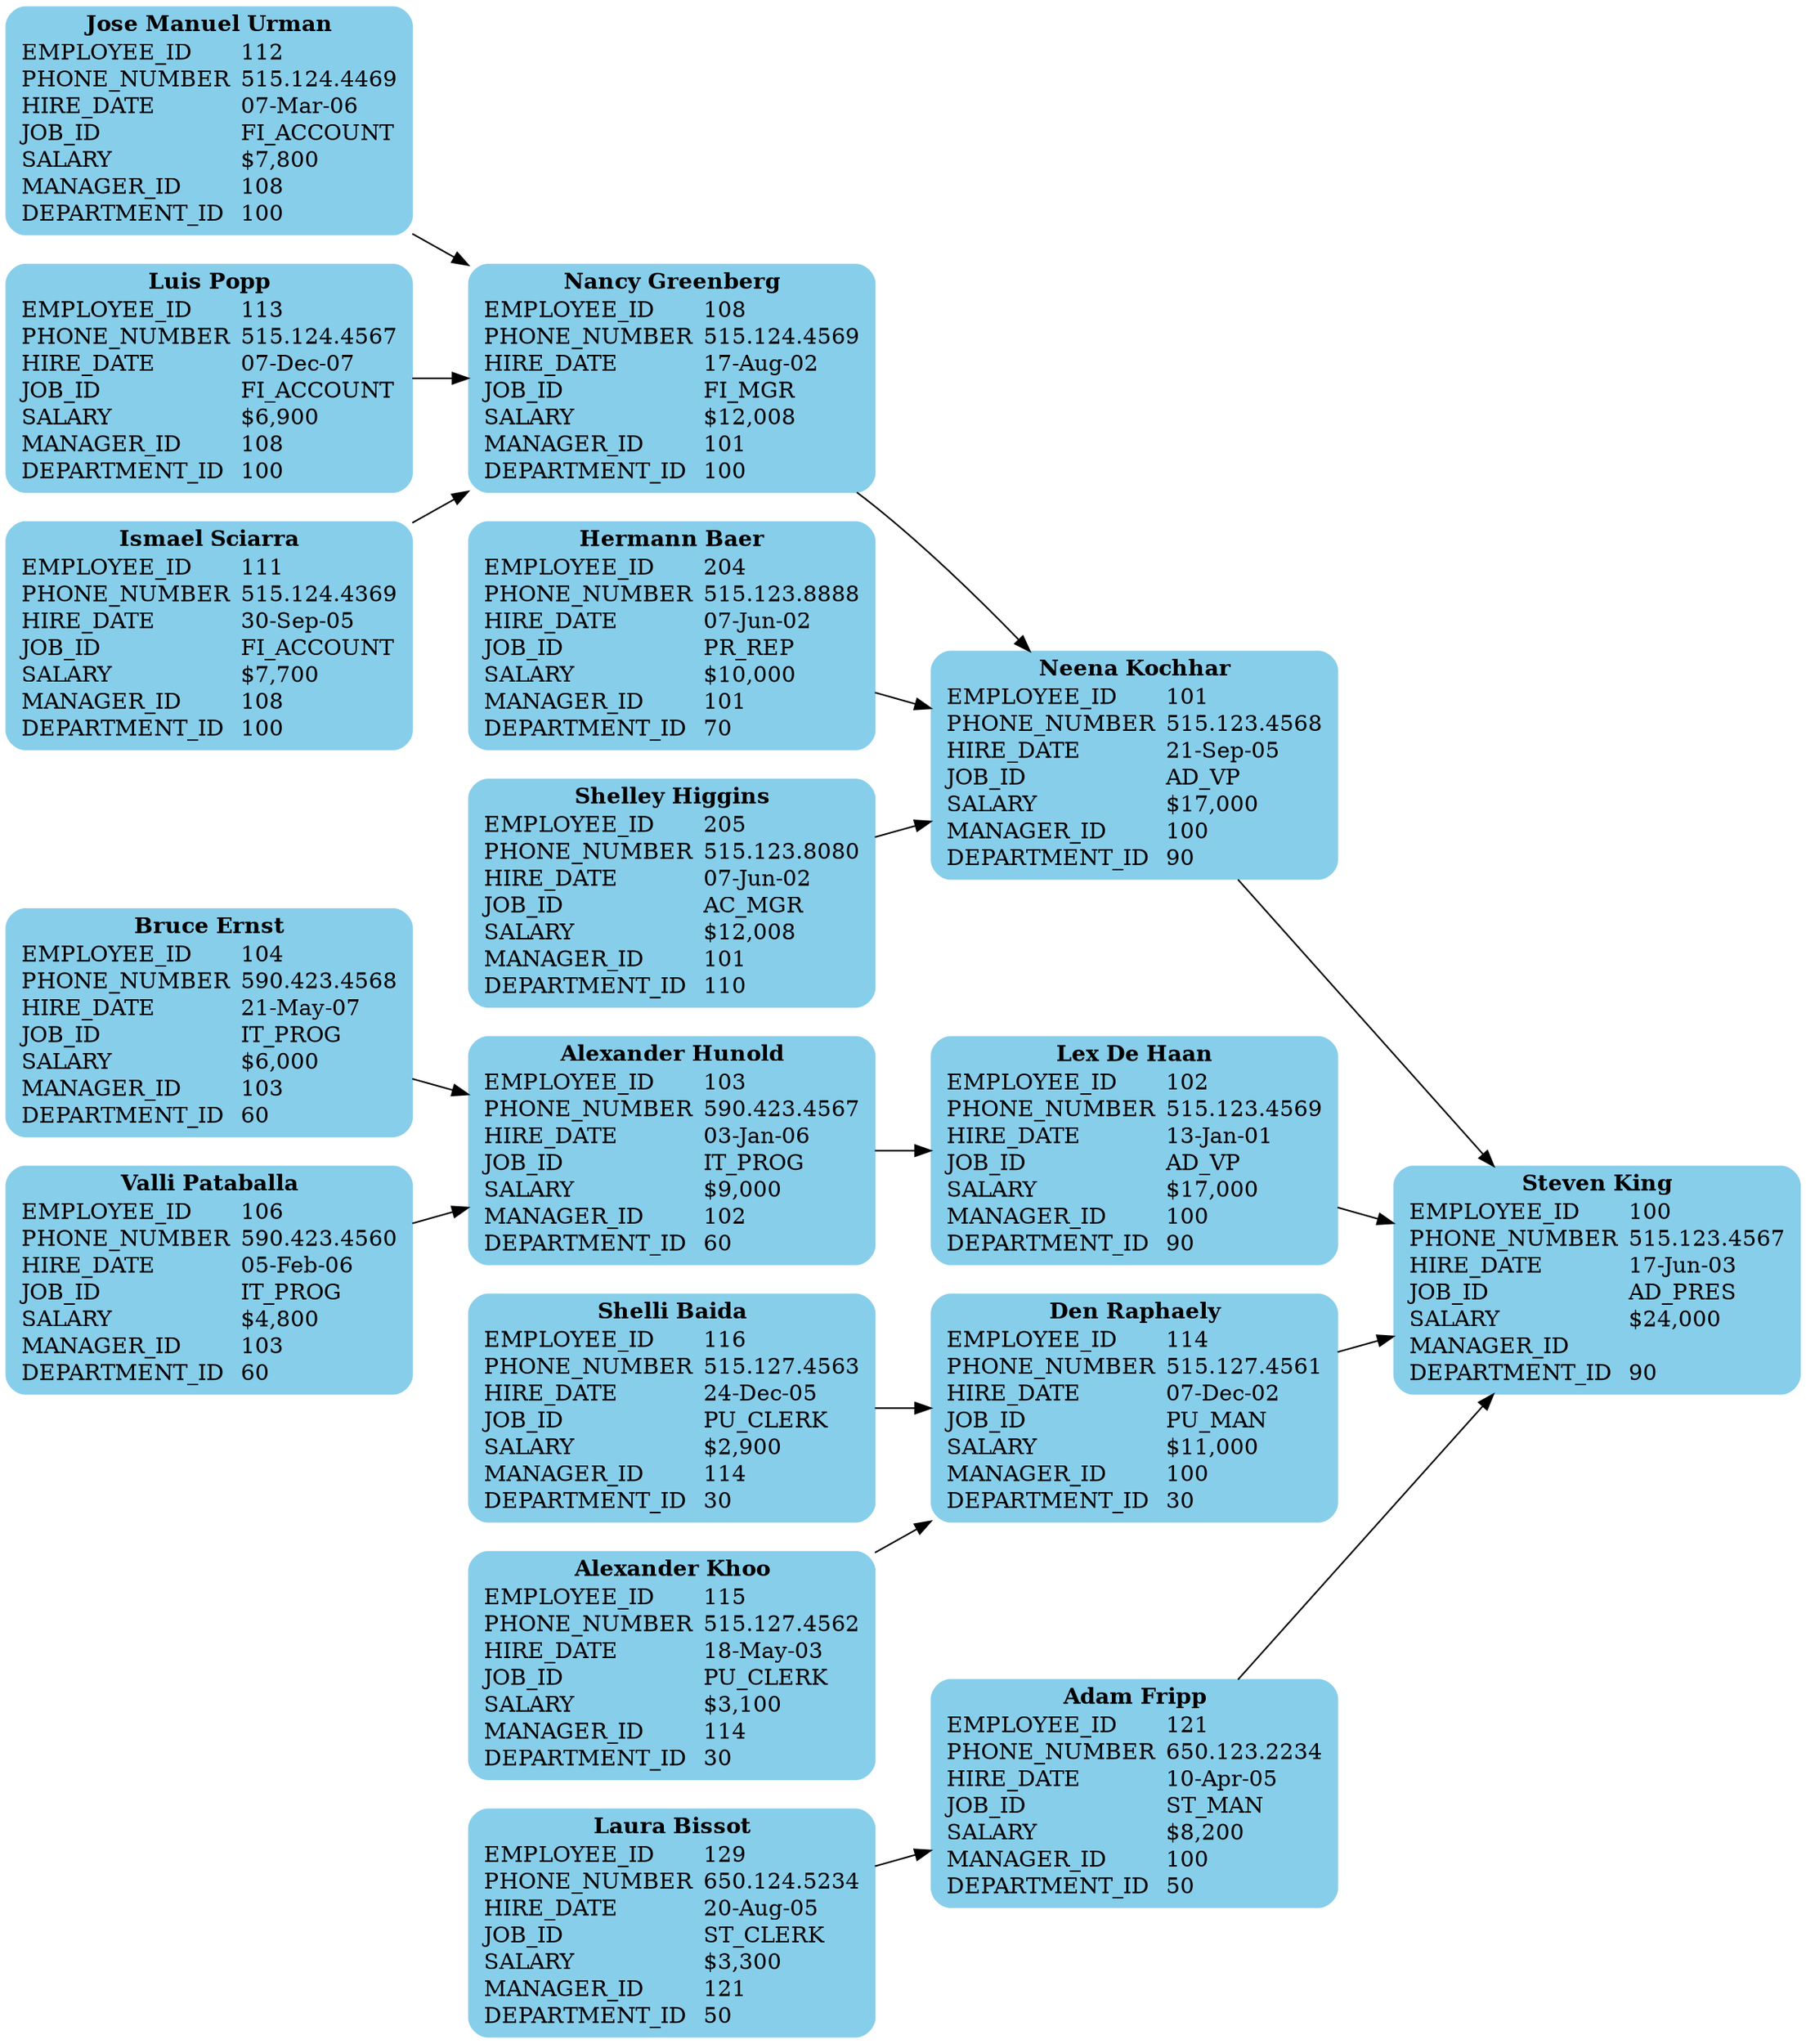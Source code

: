 digraph d {
	graph [rankdir="LR"; compound="True" color="Gray"];
	node [shape="Mrecord" style="filled" color="SkyBlue"]
	n204 [ label=<<table style="rounded" border="0" cellborder="0" cellspacing="0" cellpadding="1">
		<tr><td align="center" colspan="2"><font color="#000000"><b>Hermann Baer</b></font></td></tr>
		<tr><td align="left"><font color="#000000">EMPLOYEE_ID&nbsp;</font></td>
		<td align="left"><font color="#000000">204</font></td></tr>
		<tr><td align="left"><font color="#000000">PHONE_NUMBER&nbsp;</font></td>
		<td align="left"><font color="#000000">515.123.8888</font></td></tr>
		<tr><td align="left"><font color="#000000">HIRE_DATE&nbsp;</font></td>
		<td align="left"><font color="#000000">07-Jun-02</font></td></tr>
		<tr><td align="left"><font color="#000000">JOB_ID&nbsp;</font></td>
		<td align="left"><font color="#000000">PR_REP</font></td></tr>
		<tr><td align="left"><font color="#000000">SALARY&nbsp;</font></td>
		<td align="left"><font color="#000000">$10,000</font></td></tr>
		<tr><td align="left"><font color="#000000">MANAGER_ID&nbsp;</font></td>
		<td align="left"><font color="#000000">101</font></td></tr>
		<tr><td align="left"><font color="#000000">DEPARTMENT_ID&nbsp;</font></td>
		<td align="left"><font color="#000000">70</font></td></tr>
		</table>> ];
	n205 [ label=<<table style="rounded" border="0" cellborder="0" cellspacing="0" cellpadding="1">
		<tr><td align="center" colspan="2"><font color="#000000"><b>Shelley Higgins</b></font></td></tr>
		<tr><td align="left"><font color="#000000">EMPLOYEE_ID&nbsp;</font></td>
		<td align="left"><font color="#000000">205</font></td></tr>
		<tr><td align="left"><font color="#000000">PHONE_NUMBER&nbsp;</font></td>
		<td align="left"><font color="#000000">515.123.8080</font></td></tr>
		<tr><td align="left"><font color="#000000">HIRE_DATE&nbsp;</font></td>
		<td align="left"><font color="#000000">07-Jun-02</font></td></tr>
		<tr><td align="left"><font color="#000000">JOB_ID&nbsp;</font></td>
		<td align="left"><font color="#000000">AC_MGR</font></td></tr>
		<tr><td align="left"><font color="#000000">SALARY&nbsp;</font></td>
		<td align="left"><font color="#000000">$12,008</font></td></tr>
		<tr><td align="left"><font color="#000000">MANAGER_ID&nbsp;</font></td>
		<td align="left"><font color="#000000">101</font></td></tr>
		<tr><td align="left"><font color="#000000">DEPARTMENT_ID&nbsp;</font></td>
		<td align="left"><font color="#000000">110</font></td></tr>
		</table>> ];
	n100 [ label=<<table style="rounded" border="0" cellborder="0" cellspacing="0" cellpadding="1">
		<tr><td align="center" colspan="2"><font color="#000000"><b>Steven King</b></font></td></tr>
		<tr><td align="left"><font color="#000000">EMPLOYEE_ID&nbsp;</font></td>
		<td align="left"><font color="#000000">100</font></td></tr>
		<tr><td align="left"><font color="#000000">PHONE_NUMBER&nbsp;</font></td>
		<td align="left"><font color="#000000">515.123.4567</font></td></tr>
		<tr><td align="left"><font color="#000000">HIRE_DATE&nbsp;</font></td>
		<td align="left"><font color="#000000">17-Jun-03</font></td></tr>
		<tr><td align="left"><font color="#000000">JOB_ID&nbsp;</font></td>
		<td align="left"><font color="#000000">AD_PRES</font></td></tr>
		<tr><td align="left"><font color="#000000">SALARY&nbsp;</font></td>
		<td align="left"><font color="#000000">$24,000</font></td></tr>
		<tr><td align="left"><font color="#000000">MANAGER_ID&nbsp;</font></td>
		<td align="left"><font color="#000000">&nbsp;</font></td></tr>
		<tr><td align="left"><font color="#000000">DEPARTMENT_ID&nbsp;</font></td>
		<td align="left"><font color="#000000">90</font></td></tr>
		</table>> ];
	n101 [ label=<<table style="rounded" border="0" cellborder="0" cellspacing="0" cellpadding="1">
		<tr><td align="center" colspan="2"><font color="#000000"><b>Neena Kochhar</b></font></td></tr>
		<tr><td align="left"><font color="#000000">EMPLOYEE_ID&nbsp;</font></td>
		<td align="left"><font color="#000000">101</font></td></tr>
		<tr><td align="left"><font color="#000000">PHONE_NUMBER&nbsp;</font></td>
		<td align="left"><font color="#000000">515.123.4568</font></td></tr>
		<tr><td align="left"><font color="#000000">HIRE_DATE&nbsp;</font></td>
		<td align="left"><font color="#000000">21-Sep-05</font></td></tr>
		<tr><td align="left"><font color="#000000">JOB_ID&nbsp;</font></td>
		<td align="left"><font color="#000000">AD_VP</font></td></tr>
		<tr><td align="left"><font color="#000000">SALARY&nbsp;</font></td>
		<td align="left"><font color="#000000">$17,000</font></td></tr>
		<tr><td align="left"><font color="#000000">MANAGER_ID&nbsp;</font></td>
		<td align="left"><font color="#000000">100</font></td></tr>
		<tr><td align="left"><font color="#000000">DEPARTMENT_ID&nbsp;</font></td>
		<td align="left"><font color="#000000">90</font></td></tr>
		</table>> ];
	n102 [ label=<<table style="rounded" border="0" cellborder="0" cellspacing="0" cellpadding="1">
		<tr><td align="center" colspan="2"><font color="#000000"><b>Lex De Haan</b></font></td></tr>
		<tr><td align="left"><font color="#000000">EMPLOYEE_ID&nbsp;</font></td>
		<td align="left"><font color="#000000">102</font></td></tr>
		<tr><td align="left"><font color="#000000">PHONE_NUMBER&nbsp;</font></td>
		<td align="left"><font color="#000000">515.123.4569</font></td></tr>
		<tr><td align="left"><font color="#000000">HIRE_DATE&nbsp;</font></td>
		<td align="left"><font color="#000000">13-Jan-01</font></td></tr>
		<tr><td align="left"><font color="#000000">JOB_ID&nbsp;</font></td>
		<td align="left"><font color="#000000">AD_VP</font></td></tr>
		<tr><td align="left"><font color="#000000">SALARY&nbsp;</font></td>
		<td align="left"><font color="#000000">$17,000</font></td></tr>
		<tr><td align="left"><font color="#000000">MANAGER_ID&nbsp;</font></td>
		<td align="left"><font color="#000000">100</font></td></tr>
		<tr><td align="left"><font color="#000000">DEPARTMENT_ID&nbsp;</font></td>
		<td align="left"><font color="#000000">90</font></td></tr>
		</table>> ];
	n103 [ label=<<table style="rounded" border="0" cellborder="0" cellspacing="0" cellpadding="1">
		<tr><td align="center" colspan="2"><font color="#000000"><b>Alexander Hunold</b></font></td></tr>
		<tr><td align="left"><font color="#000000">EMPLOYEE_ID&nbsp;</font></td>
		<td align="left"><font color="#000000">103</font></td></tr>
		<tr><td align="left"><font color="#000000">PHONE_NUMBER&nbsp;</font></td>
		<td align="left"><font color="#000000">590.423.4567</font></td></tr>
		<tr><td align="left"><font color="#000000">HIRE_DATE&nbsp;</font></td>
		<td align="left"><font color="#000000">03-Jan-06</font></td></tr>
		<tr><td align="left"><font color="#000000">JOB_ID&nbsp;</font></td>
		<td align="left"><font color="#000000">IT_PROG</font></td></tr>
		<tr><td align="left"><font color="#000000">SALARY&nbsp;</font></td>
		<td align="left"><font color="#000000">$9,000</font></td></tr>
		<tr><td align="left"><font color="#000000">MANAGER_ID&nbsp;</font></td>
		<td align="left"><font color="#000000">102</font></td></tr>
		<tr><td align="left"><font color="#000000">DEPARTMENT_ID&nbsp;</font></td>
		<td align="left"><font color="#000000">60</font></td></tr>
		</table>> ];
	n104 [ label=<<table style="rounded" border="0" cellborder="0" cellspacing="0" cellpadding="1">
		<tr><td align="center" colspan="2"><font color="#000000"><b>Bruce Ernst</b></font></td></tr>
		<tr><td align="left"><font color="#000000">EMPLOYEE_ID&nbsp;</font></td>
		<td align="left"><font color="#000000">104</font></td></tr>
		<tr><td align="left"><font color="#000000">PHONE_NUMBER&nbsp;</font></td>
		<td align="left"><font color="#000000">590.423.4568</font></td></tr>
		<tr><td align="left"><font color="#000000">HIRE_DATE&nbsp;</font></td>
		<td align="left"><font color="#000000">21-May-07</font></td></tr>
		<tr><td align="left"><font color="#000000">JOB_ID&nbsp;</font></td>
		<td align="left"><font color="#000000">IT_PROG</font></td></tr>
		<tr><td align="left"><font color="#000000">SALARY&nbsp;</font></td>
		<td align="left"><font color="#000000">$6,000</font></td></tr>
		<tr><td align="left"><font color="#000000">MANAGER_ID&nbsp;</font></td>
		<td align="left"><font color="#000000">103</font></td></tr>
		<tr><td align="left"><font color="#000000">DEPARTMENT_ID&nbsp;</font></td>
		<td align="left"><font color="#000000">60</font></td></tr>
		</table>> ];
	n106 [ label=<<table style="rounded" border="0" cellborder="0" cellspacing="0" cellpadding="1">
		<tr><td align="center" colspan="2"><font color="#000000"><b>Valli Pataballa</b></font></td></tr>
		<tr><td align="left"><font color="#000000">EMPLOYEE_ID&nbsp;</font></td>
		<td align="left"><font color="#000000">106</font></td></tr>
		<tr><td align="left"><font color="#000000">PHONE_NUMBER&nbsp;</font></td>
		<td align="left"><font color="#000000">590.423.4560</font></td></tr>
		<tr><td align="left"><font color="#000000">HIRE_DATE&nbsp;</font></td>
		<td align="left"><font color="#000000">05-Feb-06</font></td></tr>
		<tr><td align="left"><font color="#000000">JOB_ID&nbsp;</font></td>
		<td align="left"><font color="#000000">IT_PROG</font></td></tr>
		<tr><td align="left"><font color="#000000">SALARY&nbsp;</font></td>
		<td align="left"><font color="#000000">$4,800</font></td></tr>
		<tr><td align="left"><font color="#000000">MANAGER_ID&nbsp;</font></td>
		<td align="left"><font color="#000000">103</font></td></tr>
		<tr><td align="left"><font color="#000000">DEPARTMENT_ID&nbsp;</font></td>
		<td align="left"><font color="#000000">60</font></td></tr>
		</table>> ];
	n108 [ label=<<table style="rounded" border="0" cellborder="0" cellspacing="0" cellpadding="1">
		<tr><td align="center" colspan="2"><font color="#000000"><b>Nancy Greenberg</b></font></td></tr>
		<tr><td align="left"><font color="#000000">EMPLOYEE_ID&nbsp;</font></td>
		<td align="left"><font color="#000000">108</font></td></tr>
		<tr><td align="left"><font color="#000000">PHONE_NUMBER&nbsp;</font></td>
		<td align="left"><font color="#000000">515.124.4569</font></td></tr>
		<tr><td align="left"><font color="#000000">HIRE_DATE&nbsp;</font></td>
		<td align="left"><font color="#000000">17-Aug-02</font></td></tr>
		<tr><td align="left"><font color="#000000">JOB_ID&nbsp;</font></td>
		<td align="left"><font color="#000000">FI_MGR</font></td></tr>
		<tr><td align="left"><font color="#000000">SALARY&nbsp;</font></td>
		<td align="left"><font color="#000000">$12,008</font></td></tr>
		<tr><td align="left"><font color="#000000">MANAGER_ID&nbsp;</font></td>
		<td align="left"><font color="#000000">101</font></td></tr>
		<tr><td align="left"><font color="#000000">DEPARTMENT_ID&nbsp;</font></td>
		<td align="left"><font color="#000000">100</font></td></tr>
		</table>> ];
	n111 [ label=<<table style="rounded" border="0" cellborder="0" cellspacing="0" cellpadding="1">
		<tr><td align="center" colspan="2"><font color="#000000"><b>Ismael Sciarra</b></font></td></tr>
		<tr><td align="left"><font color="#000000">EMPLOYEE_ID&nbsp;</font></td>
		<td align="left"><font color="#000000">111</font></td></tr>
		<tr><td align="left"><font color="#000000">PHONE_NUMBER&nbsp;</font></td>
		<td align="left"><font color="#000000">515.124.4369</font></td></tr>
		<tr><td align="left"><font color="#000000">HIRE_DATE&nbsp;</font></td>
		<td align="left"><font color="#000000">30-Sep-05</font></td></tr>
		<tr><td align="left"><font color="#000000">JOB_ID&nbsp;</font></td>
		<td align="left"><font color="#000000">FI_ACCOUNT</font></td></tr>
		<tr><td align="left"><font color="#000000">SALARY&nbsp;</font></td>
		<td align="left"><font color="#000000">$7,700</font></td></tr>
		<tr><td align="left"><font color="#000000">MANAGER_ID&nbsp;</font></td>
		<td align="left"><font color="#000000">108</font></td></tr>
		<tr><td align="left"><font color="#000000">DEPARTMENT_ID&nbsp;</font></td>
		<td align="left"><font color="#000000">100</font></td></tr>
		</table>> ];
	n112 [ label=<<table style="rounded" border="0" cellborder="0" cellspacing="0" cellpadding="1">
		<tr><td align="center" colspan="2"><font color="#000000"><b>Jose Manuel Urman</b></font></td></tr>
		<tr><td align="left"><font color="#000000">EMPLOYEE_ID&nbsp;</font></td>
		<td align="left"><font color="#000000">112</font></td></tr>
		<tr><td align="left"><font color="#000000">PHONE_NUMBER&nbsp;</font></td>
		<td align="left"><font color="#000000">515.124.4469</font></td></tr>
		<tr><td align="left"><font color="#000000">HIRE_DATE&nbsp;</font></td>
		<td align="left"><font color="#000000">07-Mar-06</font></td></tr>
		<tr><td align="left"><font color="#000000">JOB_ID&nbsp;</font></td>
		<td align="left"><font color="#000000">FI_ACCOUNT</font></td></tr>
		<tr><td align="left"><font color="#000000">SALARY&nbsp;</font></td>
		<td align="left"><font color="#000000">$7,800</font></td></tr>
		<tr><td align="left"><font color="#000000">MANAGER_ID&nbsp;</font></td>
		<td align="left"><font color="#000000">108</font></td></tr>
		<tr><td align="left"><font color="#000000">DEPARTMENT_ID&nbsp;</font></td>
		<td align="left"><font color="#000000">100</font></td></tr>
		</table>> ];
	n113 [ label=<<table style="rounded" border="0" cellborder="0" cellspacing="0" cellpadding="1">
		<tr><td align="center" colspan="2"><font color="#000000"><b>Luis Popp</b></font></td></tr>
		<tr><td align="left"><font color="#000000">EMPLOYEE_ID&nbsp;</font></td>
		<td align="left"><font color="#000000">113</font></td></tr>
		<tr><td align="left"><font color="#000000">PHONE_NUMBER&nbsp;</font></td>
		<td align="left"><font color="#000000">515.124.4567</font></td></tr>
		<tr><td align="left"><font color="#000000">HIRE_DATE&nbsp;</font></td>
		<td align="left"><font color="#000000">07-Dec-07</font></td></tr>
		<tr><td align="left"><font color="#000000">JOB_ID&nbsp;</font></td>
		<td align="left"><font color="#000000">FI_ACCOUNT</font></td></tr>
		<tr><td align="left"><font color="#000000">SALARY&nbsp;</font></td>
		<td align="left"><font color="#000000">$6,900</font></td></tr>
		<tr><td align="left"><font color="#000000">MANAGER_ID&nbsp;</font></td>
		<td align="left"><font color="#000000">108</font></td></tr>
		<tr><td align="left"><font color="#000000">DEPARTMENT_ID&nbsp;</font></td>
		<td align="left"><font color="#000000">100</font></td></tr>
		</table>> ];
	n114 [ label=<<table style="rounded" border="0" cellborder="0" cellspacing="0" cellpadding="1">
		<tr><td align="center" colspan="2"><font color="#000000"><b>Den Raphaely</b></font></td></tr>
		<tr><td align="left"><font color="#000000">EMPLOYEE_ID&nbsp;</font></td>
		<td align="left"><font color="#000000">114</font></td></tr>
		<tr><td align="left"><font color="#000000">PHONE_NUMBER&nbsp;</font></td>
		<td align="left"><font color="#000000">515.127.4561</font></td></tr>
		<tr><td align="left"><font color="#000000">HIRE_DATE&nbsp;</font></td>
		<td align="left"><font color="#000000">07-Dec-02</font></td></tr>
		<tr><td align="left"><font color="#000000">JOB_ID&nbsp;</font></td>
		<td align="left"><font color="#000000">PU_MAN</font></td></tr>
		<tr><td align="left"><font color="#000000">SALARY&nbsp;</font></td>
		<td align="left"><font color="#000000">$11,000</font></td></tr>
		<tr><td align="left"><font color="#000000">MANAGER_ID&nbsp;</font></td>
		<td align="left"><font color="#000000">100</font></td></tr>
		<tr><td align="left"><font color="#000000">DEPARTMENT_ID&nbsp;</font></td>
		<td align="left"><font color="#000000">30</font></td></tr>
		</table>> ];
	n115 [ label=<<table style="rounded" border="0" cellborder="0" cellspacing="0" cellpadding="1">
		<tr><td align="center" colspan="2"><font color="#000000"><b>Alexander Khoo</b></font></td></tr>
		<tr><td align="left"><font color="#000000">EMPLOYEE_ID&nbsp;</font></td>
		<td align="left"><font color="#000000">115</font></td></tr>
		<tr><td align="left"><font color="#000000">PHONE_NUMBER&nbsp;</font></td>
		<td align="left"><font color="#000000">515.127.4562</font></td></tr>
		<tr><td align="left"><font color="#000000">HIRE_DATE&nbsp;</font></td>
		<td align="left"><font color="#000000">18-May-03</font></td></tr>
		<tr><td align="left"><font color="#000000">JOB_ID&nbsp;</font></td>
		<td align="left"><font color="#000000">PU_CLERK</font></td></tr>
		<tr><td align="left"><font color="#000000">SALARY&nbsp;</font></td>
		<td align="left"><font color="#000000">$3,100</font></td></tr>
		<tr><td align="left"><font color="#000000">MANAGER_ID&nbsp;</font></td>
		<td align="left"><font color="#000000">114</font></td></tr>
		<tr><td align="left"><font color="#000000">DEPARTMENT_ID&nbsp;</font></td>
		<td align="left"><font color="#000000">30</font></td></tr>
		</table>> ];
	n116 [ label=<<table style="rounded" border="0" cellborder="0" cellspacing="0" cellpadding="1">
		<tr><td align="center" colspan="2"><font color="#000000"><b>Shelli Baida</b></font></td></tr>
		<tr><td align="left"><font color="#000000">EMPLOYEE_ID&nbsp;</font></td>
		<td align="left"><font color="#000000">116</font></td></tr>
		<tr><td align="left"><font color="#000000">PHONE_NUMBER&nbsp;</font></td>
		<td align="left"><font color="#000000">515.127.4563</font></td></tr>
		<tr><td align="left"><font color="#000000">HIRE_DATE&nbsp;</font></td>
		<td align="left"><font color="#000000">24-Dec-05</font></td></tr>
		<tr><td align="left"><font color="#000000">JOB_ID&nbsp;</font></td>
		<td align="left"><font color="#000000">PU_CLERK</font></td></tr>
		<tr><td align="left"><font color="#000000">SALARY&nbsp;</font></td>
		<td align="left"><font color="#000000">$2,900</font></td></tr>
		<tr><td align="left"><font color="#000000">MANAGER_ID&nbsp;</font></td>
		<td align="left"><font color="#000000">114</font></td></tr>
		<tr><td align="left"><font color="#000000">DEPARTMENT_ID&nbsp;</font></td>
		<td align="left"><font color="#000000">30</font></td></tr>
		</table>> ];
	n121 [ label=<<table style="rounded" border="0" cellborder="0" cellspacing="0" cellpadding="1">
		<tr><td align="center" colspan="2"><font color="#000000"><b>Adam Fripp</b></font></td></tr>
		<tr><td align="left"><font color="#000000">EMPLOYEE_ID&nbsp;</font></td>
		<td align="left"><font color="#000000">121</font></td></tr>
		<tr><td align="left"><font color="#000000">PHONE_NUMBER&nbsp;</font></td>
		<td align="left"><font color="#000000">650.123.2234</font></td></tr>
		<tr><td align="left"><font color="#000000">HIRE_DATE&nbsp;</font></td>
		<td align="left"><font color="#000000">10-Apr-05</font></td></tr>
		<tr><td align="left"><font color="#000000">JOB_ID&nbsp;</font></td>
		<td align="left"><font color="#000000">ST_MAN</font></td></tr>
		<tr><td align="left"><font color="#000000">SALARY&nbsp;</font></td>
		<td align="left"><font color="#000000">$8,200</font></td></tr>
		<tr><td align="left"><font color="#000000">MANAGER_ID&nbsp;</font></td>
		<td align="left"><font color="#000000">100</font></td></tr>
		<tr><td align="left"><font color="#000000">DEPARTMENT_ID&nbsp;</font></td>
		<td align="left"><font color="#000000">50</font></td></tr>
		</table>> ];
	n129 [ label=<<table style="rounded" border="0" cellborder="0" cellspacing="0" cellpadding="1">
		<tr><td align="center" colspan="2"><font color="#000000"><b>Laura Bissot</b></font></td></tr>
		<tr><td align="left"><font color="#000000">EMPLOYEE_ID&nbsp;</font></td>
		<td align="left"><font color="#000000">129</font></td></tr>
		<tr><td align="left"><font color="#000000">PHONE_NUMBER&nbsp;</font></td>
		<td align="left"><font color="#000000">650.124.5234</font></td></tr>
		<tr><td align="left"><font color="#000000">HIRE_DATE&nbsp;</font></td>
		<td align="left"><font color="#000000">20-Aug-05</font></td></tr>
		<tr><td align="left"><font color="#000000">JOB_ID&nbsp;</font></td>
		<td align="left"><font color="#000000">ST_CLERK</font></td></tr>
		<tr><td align="left"><font color="#000000">SALARY&nbsp;</font></td>
		<td align="left"><font color="#000000">$3,300</font></td></tr>
		<tr><td align="left"><font color="#000000">MANAGER_ID&nbsp;</font></td>
		<td align="left"><font color="#000000">121</font></td></tr>
		<tr><td align="left"><font color="#000000">DEPARTMENT_ID&nbsp;</font></td>
		<td align="left"><font color="#000000">50</font></td></tr>
		</table>> ];
	n204 -> n101;
	n205 -> n101;
	n101 -> n100;
	n102 -> n100;
	n103 -> n102;
	n104 -> n103;
	n106 -> n103;
	n108 -> n101;
	n111 -> n108;
	n112 -> n108;
	n113 -> n108;
	n114 -> n100;
	n115 -> n114;
	n116 -> n114;
	n121 -> n100;
	n129 -> n121;
}